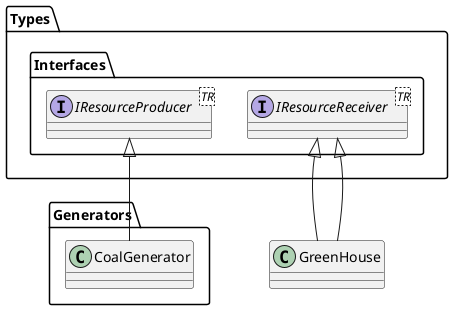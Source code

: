 ﻿@startuml

'---Interfaces---'
interface Types.Interfaces.IResourceProducer<TR>
interface Types.Interfaces.IResourceReceiver<TR>

'---Generators---'
class Generators.CoalGenerator
class GreenHouse

'---Connections---'

Types.Interfaces.IResourceProducer <|-- CoalGenerator
Types.Interfaces.IResourceReceiver <|-- GreenHouse
Types.Interfaces.IResourceReceiver <|-- GreenHouse

@enduml